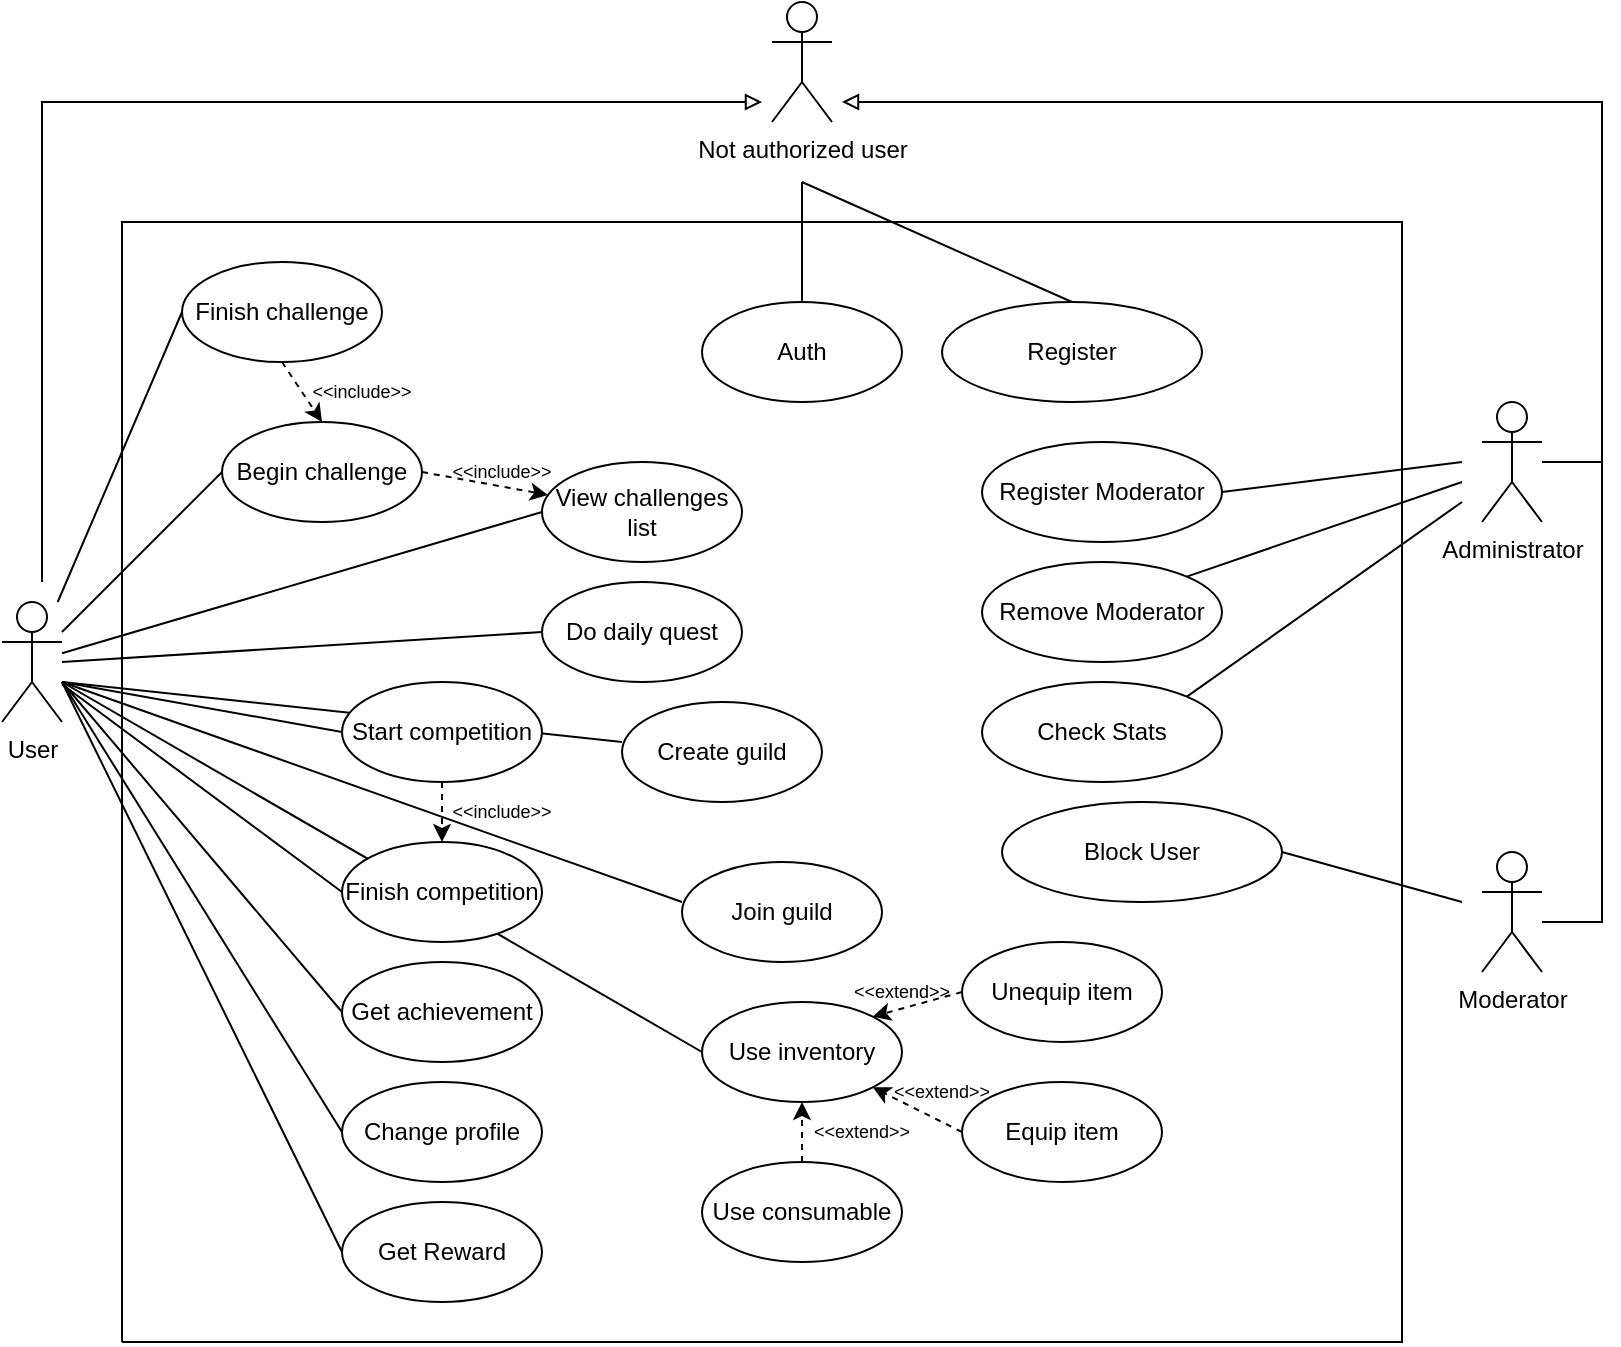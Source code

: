 <mxfile version="13.7.3" type="device"><diagram id="zzHLKyg1kkjLCDUYCBv9" name="Страница 1"><mxGraphModel dx="1550" dy="1022" grid="0" gridSize="10" guides="1" tooltips="1" connect="1" arrows="1" fold="1" page="1" pageScale="1" pageWidth="3300" pageHeight="4681" math="0" shadow="0"><root><mxCell id="0"/><mxCell id="1" parent="0"/><mxCell id="UknDgAU1i_Xjy-P4vniz-45" value="" style="endArrow=none;html=1;rounded=0;fontSize=9;entryX=0;entryY=0.5;entryDx=0;entryDy=0;" parent="1" target="UknDgAU1i_Xjy-P4vniz-44" edge="1"><mxGeometry width="50" height="50" relative="1" as="geometry"><mxPoint x="890" y="510" as="sourcePoint"/><mxPoint x="830" y="660" as="targetPoint"/></mxGeometry></mxCell><mxCell id="UknDgAU1i_Xjy-P4vniz-39" value="" style="endArrow=none;html=1;rounded=0;fontSize=9;" parent="1" edge="1"><mxGeometry width="50" height="50" relative="1" as="geometry"><mxPoint x="890" y="510" as="sourcePoint"/><mxPoint x="1170" y="540" as="targetPoint"/></mxGeometry></mxCell><mxCell id="UknDgAU1i_Xjy-P4vniz-3" value="User" style="shape=umlActor;verticalLabelPosition=bottom;verticalAlign=top;html=1;outlineConnect=0;" parent="1" vertex="1"><mxGeometry x="860" y="470" width="30" height="60" as="geometry"/></mxCell><mxCell id="UknDgAU1i_Xjy-P4vniz-4" value="Moderator" style="shape=umlActor;verticalLabelPosition=bottom;verticalAlign=top;html=1;outlineConnect=0;" parent="1" vertex="1"><mxGeometry x="1600" y="595" width="30" height="60" as="geometry"/></mxCell><mxCell id="UknDgAU1i_Xjy-P4vniz-5" value="Administrator" style="shape=umlActor;verticalLabelPosition=bottom;verticalAlign=top;html=1;outlineConnect=0;" parent="1" vertex="1"><mxGeometry x="1600" y="370" width="30" height="60" as="geometry"/></mxCell><mxCell id="UknDgAU1i_Xjy-P4vniz-6" value="Auth" style="ellipse;whiteSpace=wrap;html=1;" parent="1" vertex="1"><mxGeometry x="1210" y="320" width="100" height="50" as="geometry"/></mxCell><mxCell id="UknDgAU1i_Xjy-P4vniz-7" value="Not authorized user" style="shape=umlActor;verticalLabelPosition=bottom;verticalAlign=top;html=1;outlineConnect=0;" parent="1" vertex="1"><mxGeometry x="1245" y="170" width="30" height="60" as="geometry"/></mxCell><mxCell id="UknDgAU1i_Xjy-P4vniz-8" value="" style="endArrow=block;html=1;rounded=0;endFill=0;" parent="1" edge="1"><mxGeometry width="50" height="50" relative="1" as="geometry"><mxPoint x="880" y="460" as="sourcePoint"/><mxPoint x="1240" y="220" as="targetPoint"/><Array as="points"><mxPoint x="880" y="220"/></Array></mxGeometry></mxCell><mxCell id="UknDgAU1i_Xjy-P4vniz-9" value="" style="endArrow=block;html=1;rounded=0;endFill=0;" parent="1" edge="1"><mxGeometry width="50" height="50" relative="1" as="geometry"><mxPoint x="1630" y="630" as="sourcePoint"/><mxPoint x="1280" y="220" as="targetPoint"/><Array as="points"><mxPoint x="1660" y="630"/><mxPoint x="1660" y="220"/></Array></mxGeometry></mxCell><mxCell id="UknDgAU1i_Xjy-P4vniz-11" value="" style="endArrow=none;html=1;rounded=0;" parent="1" edge="1"><mxGeometry width="50" height="50" relative="1" as="geometry"><mxPoint x="1630" y="400" as="sourcePoint"/><mxPoint x="1660" y="400" as="targetPoint"/></mxGeometry></mxCell><mxCell id="UknDgAU1i_Xjy-P4vniz-12" value="" style="endArrow=none;html=1;rounded=0;exitX=0.5;exitY=0;exitDx=0;exitDy=0;" parent="1" source="UknDgAU1i_Xjy-P4vniz-6" edge="1"><mxGeometry width="50" height="50" relative="1" as="geometry"><mxPoint x="530" y="470" as="sourcePoint"/><mxPoint x="1260" y="260" as="targetPoint"/></mxGeometry></mxCell><mxCell id="UknDgAU1i_Xjy-P4vniz-13" value="View challenges list" style="ellipse;whiteSpace=wrap;html=1;" parent="1" vertex="1"><mxGeometry x="1130" y="400" width="100" height="50" as="geometry"/></mxCell><mxCell id="UknDgAU1i_Xjy-P4vniz-14" value="" style="endArrow=none;html=1;rounded=0;entryX=0;entryY=0.5;entryDx=0;entryDy=0;" parent="1" source="UknDgAU1i_Xjy-P4vniz-3" target="UknDgAU1i_Xjy-P4vniz-13" edge="1"><mxGeometry width="50" height="50" relative="1" as="geometry"><mxPoint x="590" y="600" as="sourcePoint"/><mxPoint x="640" y="550" as="targetPoint"/></mxGeometry></mxCell><mxCell id="UknDgAU1i_Xjy-P4vniz-15" value="Begin challenge" style="ellipse;whiteSpace=wrap;html=1;" parent="1" vertex="1"><mxGeometry x="970" y="380" width="100" height="50" as="geometry"/></mxCell><mxCell id="UknDgAU1i_Xjy-P4vniz-16" value="Finish challenge" style="ellipse;whiteSpace=wrap;html=1;" parent="1" vertex="1"><mxGeometry x="950" y="300" width="100" height="50" as="geometry"/></mxCell><mxCell id="UknDgAU1i_Xjy-P4vniz-17" value="" style="endArrow=classic;html=1;rounded=0;dashed=1;exitX=1;exitY=0.5;exitDx=0;exitDy=0;" parent="1" source="UknDgAU1i_Xjy-P4vniz-15" target="UknDgAU1i_Xjy-P4vniz-13" edge="1"><mxGeometry width="50" height="50" relative="1" as="geometry"><mxPoint x="910" y="810" as="sourcePoint"/><mxPoint x="960" y="760" as="targetPoint"/></mxGeometry></mxCell><mxCell id="UknDgAU1i_Xjy-P4vniz-18" value="&amp;lt;&amp;lt;include&amp;gt;&amp;gt;" style="text;html=1;strokeColor=none;fillColor=none;align=center;verticalAlign=middle;whiteSpace=wrap;rounded=0;fontSize=9;" parent="1" vertex="1"><mxGeometry x="1080" y="390" width="60" height="30" as="geometry"/></mxCell><mxCell id="UknDgAU1i_Xjy-P4vniz-19" value="" style="endArrow=classic;html=1;rounded=0;dashed=1;exitX=0.5;exitY=1;exitDx=0;exitDy=0;entryX=0.5;entryY=0;entryDx=0;entryDy=0;" parent="1" source="UknDgAU1i_Xjy-P4vniz-16" target="UknDgAU1i_Xjy-P4vniz-15" edge="1"><mxGeometry width="50" height="50" relative="1" as="geometry"><mxPoint x="1079.31" y="440" as="sourcePoint"/><mxPoint x="1079.31" y="480" as="targetPoint"/></mxGeometry></mxCell><mxCell id="UknDgAU1i_Xjy-P4vniz-20" value="&amp;lt;&amp;lt;include&amp;gt;&amp;gt;" style="text;html=1;strokeColor=none;fillColor=none;align=center;verticalAlign=middle;whiteSpace=wrap;rounded=0;fontSize=9;" parent="1" vertex="1"><mxGeometry x="1010" y="350" width="60" height="30" as="geometry"/></mxCell><mxCell id="UknDgAU1i_Xjy-P4vniz-21" value="" style="endArrow=none;html=1;rounded=0;fontSize=9;entryX=0;entryY=0.5;entryDx=0;entryDy=0;" parent="1" source="UknDgAU1i_Xjy-P4vniz-3" target="UknDgAU1i_Xjy-P4vniz-15" edge="1"><mxGeometry width="50" height="50" relative="1" as="geometry"><mxPoint x="600" y="560" as="sourcePoint"/><mxPoint x="650" y="510" as="targetPoint"/></mxGeometry></mxCell><mxCell id="UknDgAU1i_Xjy-P4vniz-22" value="" style="endArrow=none;html=1;rounded=0;fontSize=9;entryX=0;entryY=0.5;entryDx=0;entryDy=0;" parent="1" source="UknDgAU1i_Xjy-P4vniz-3" target="UknDgAU1i_Xjy-P4vniz-16" edge="1"><mxGeometry width="50" height="50" relative="1" as="geometry"><mxPoint x="900" y="480" as="sourcePoint"/><mxPoint x="840" y="380" as="targetPoint"/></mxGeometry></mxCell><mxCell id="UknDgAU1i_Xjy-P4vniz-23" value="Start competition" style="ellipse;whiteSpace=wrap;html=1;" parent="1" vertex="1"><mxGeometry x="1030" y="510" width="100" height="50" as="geometry"/></mxCell><mxCell id="UknDgAU1i_Xjy-P4vniz-24" value="Finish competition" style="ellipse;whiteSpace=wrap;html=1;" parent="1" vertex="1"><mxGeometry x="1030" y="590" width="100" height="50" as="geometry"/></mxCell><mxCell id="UknDgAU1i_Xjy-P4vniz-25" value="" style="endArrow=classic;html=1;rounded=0;dashed=1;exitX=0.5;exitY=1;exitDx=0;exitDy=0;entryX=0.5;entryY=0;entryDx=0;entryDy=0;" parent="1" source="UknDgAU1i_Xjy-P4vniz-23" target="UknDgAU1i_Xjy-P4vniz-24" edge="1"><mxGeometry width="50" height="50" relative="1" as="geometry"><mxPoint x="950" y="610" as="sourcePoint"/><mxPoint x="1010" y="660" as="targetPoint"/></mxGeometry></mxCell><mxCell id="UknDgAU1i_Xjy-P4vniz-26" value="&amp;lt;&amp;lt;include&amp;gt;&amp;gt;" style="text;html=1;strokeColor=none;fillColor=none;align=center;verticalAlign=middle;whiteSpace=wrap;rounded=0;fontSize=9;" parent="1" vertex="1"><mxGeometry x="1080" y="560" width="60" height="30" as="geometry"/></mxCell><mxCell id="UknDgAU1i_Xjy-P4vniz-27" value="" style="endArrow=none;html=1;rounded=0;fontSize=9;exitX=0;exitY=0.5;exitDx=0;exitDy=0;" parent="1" source="UknDgAU1i_Xjy-P4vniz-23" edge="1"><mxGeometry width="50" height="50" relative="1" as="geometry"><mxPoint x="1310" y="510" as="sourcePoint"/><mxPoint x="890" y="510" as="targetPoint"/></mxGeometry></mxCell><mxCell id="UknDgAU1i_Xjy-P4vniz-28" value="" style="endArrow=none;html=1;rounded=0;fontSize=9;exitX=0;exitY=0.5;exitDx=0;exitDy=0;" parent="1" source="UknDgAU1i_Xjy-P4vniz-24" target="UknDgAU1i_Xjy-P4vniz-3" edge="1"><mxGeometry width="50" height="50" relative="1" as="geometry"><mxPoint x="1310" y="510" as="sourcePoint"/><mxPoint x="1360" y="460" as="targetPoint"/></mxGeometry></mxCell><mxCell id="UknDgAU1i_Xjy-P4vniz-29" value="Do daily quest" style="ellipse;whiteSpace=wrap;html=1;" parent="1" vertex="1"><mxGeometry x="1130" y="460" width="100" height="50" as="geometry"/></mxCell><mxCell id="UknDgAU1i_Xjy-P4vniz-30" value="" style="endArrow=none;html=1;rounded=0;fontSize=9;entryX=0;entryY=0.5;entryDx=0;entryDy=0;" parent="1" target="UknDgAU1i_Xjy-P4vniz-29" edge="1"><mxGeometry width="50" height="50" relative="1" as="geometry"><mxPoint x="890" y="500" as="sourcePoint"/><mxPoint x="1360" y="460" as="targetPoint"/></mxGeometry></mxCell><mxCell id="UknDgAU1i_Xjy-P4vniz-31" value="Change profile" style="ellipse;whiteSpace=wrap;html=1;" parent="1" vertex="1"><mxGeometry x="1030" y="710" width="100" height="50" as="geometry"/></mxCell><mxCell id="UknDgAU1i_Xjy-P4vniz-32" value="Get achievement" style="ellipse;whiteSpace=wrap;html=1;" parent="1" vertex="1"><mxGeometry x="1030" y="650" width="100" height="50" as="geometry"/></mxCell><mxCell id="UknDgAU1i_Xjy-P4vniz-33" value="" style="endArrow=none;html=1;rounded=0;fontSize=9;entryX=0;entryY=0.5;entryDx=0;entryDy=0;" parent="1" target="UknDgAU1i_Xjy-P4vniz-32" edge="1"><mxGeometry width="50" height="50" relative="1" as="geometry"><mxPoint x="890" y="510" as="sourcePoint"/><mxPoint x="840" y="710" as="targetPoint"/></mxGeometry></mxCell><mxCell id="UknDgAU1i_Xjy-P4vniz-34" value="" style="endArrow=none;html=1;rounded=0;fontSize=9;exitX=0;exitY=0.5;exitDx=0;exitDy=0;" parent="1" source="UknDgAU1i_Xjy-P4vniz-31" edge="1"><mxGeometry width="50" height="50" relative="1" as="geometry"><mxPoint x="860" y="810" as="sourcePoint"/><mxPoint x="890" y="510" as="targetPoint"/></mxGeometry></mxCell><mxCell id="UknDgAU1i_Xjy-P4vniz-36" value="" style="endArrow=none;html=1;rounded=0;fontSize=9;" parent="1" edge="1"><mxGeometry width="50" height="50" relative="1" as="geometry"><mxPoint x="920" y="840" as="sourcePoint"/><mxPoint x="920" y="840" as="targetPoint"/><Array as="points"><mxPoint x="920" y="280"/><mxPoint x="1560" y="280"/><mxPoint x="1560" y="840"/></Array></mxGeometry></mxCell><mxCell id="UknDgAU1i_Xjy-P4vniz-37" value="Get Reward" style="ellipse;whiteSpace=wrap;html=1;" parent="1" vertex="1"><mxGeometry x="1030" y="770" width="100" height="50" as="geometry"/></mxCell><mxCell id="UknDgAU1i_Xjy-P4vniz-38" value="" style="endArrow=none;html=1;rounded=0;fontSize=9;entryX=0;entryY=0.5;entryDx=0;entryDy=0;" parent="1" target="UknDgAU1i_Xjy-P4vniz-37" edge="1"><mxGeometry width="50" height="50" relative="1" as="geometry"><mxPoint x="890" y="510" as="sourcePoint"/><mxPoint x="810" y="750" as="targetPoint"/></mxGeometry></mxCell><mxCell id="UknDgAU1i_Xjy-P4vniz-40" value="Create guild" style="ellipse;whiteSpace=wrap;html=1;" parent="1" vertex="1"><mxGeometry x="1170" y="520" width="100" height="50" as="geometry"/></mxCell><mxCell id="UknDgAU1i_Xjy-P4vniz-41" value="" style="endArrow=none;html=1;rounded=0;fontSize=9;" parent="1" edge="1"><mxGeometry width="50" height="50" relative="1" as="geometry"><mxPoint x="890" y="510" as="sourcePoint"/><mxPoint x="1200" y="620" as="targetPoint"/></mxGeometry></mxCell><mxCell id="UknDgAU1i_Xjy-P4vniz-42" value="Join guild" style="ellipse;whiteSpace=wrap;html=1;" parent="1" vertex="1"><mxGeometry x="1200" y="600" width="100" height="50" as="geometry"/></mxCell><mxCell id="UknDgAU1i_Xjy-P4vniz-44" value="Use inventory" style="ellipse;whiteSpace=wrap;html=1;" parent="1" vertex="1"><mxGeometry x="1210" y="670" width="100" height="50" as="geometry"/></mxCell><mxCell id="UknDgAU1i_Xjy-P4vniz-46" value="Use consumable" style="ellipse;whiteSpace=wrap;html=1;" parent="1" vertex="1"><mxGeometry x="1210" y="750" width="100" height="50" as="geometry"/></mxCell><mxCell id="UknDgAU1i_Xjy-P4vniz-47" value="" style="endArrow=classic;html=1;rounded=0;fontSize=9;dashed=1;entryX=0.5;entryY=1;entryDx=0;entryDy=0;exitX=0.5;exitY=0;exitDx=0;exitDy=0;" parent="1" source="UknDgAU1i_Xjy-P4vniz-46" target="UknDgAU1i_Xjy-P4vniz-44" edge="1"><mxGeometry width="50" height="50" relative="1" as="geometry"><mxPoint x="1240" y="920" as="sourcePoint"/><mxPoint x="1290" y="870" as="targetPoint"/></mxGeometry></mxCell><mxCell id="UknDgAU1i_Xjy-P4vniz-48" value="&amp;lt;&amp;lt;extend&amp;gt;&amp;gt;" style="text;html=1;strokeColor=none;fillColor=none;align=center;verticalAlign=middle;whiteSpace=wrap;rounded=0;fontSize=9;" parent="1" vertex="1"><mxGeometry x="1260" y="720" width="60" height="30" as="geometry"/></mxCell><mxCell id="UknDgAU1i_Xjy-P4vniz-49" value="Unequip item" style="ellipse;whiteSpace=wrap;html=1;" parent="1" vertex="1"><mxGeometry x="1340" y="640" width="100" height="50" as="geometry"/></mxCell><mxCell id="UknDgAU1i_Xjy-P4vniz-50" value="Equip item" style="ellipse;whiteSpace=wrap;html=1;" parent="1" vertex="1"><mxGeometry x="1340" y="710" width="100" height="50" as="geometry"/></mxCell><mxCell id="UknDgAU1i_Xjy-P4vniz-51" value="&amp;lt;&amp;lt;extend&amp;gt;&amp;gt;" style="text;html=1;strokeColor=none;fillColor=none;align=center;verticalAlign=middle;whiteSpace=wrap;rounded=0;fontSize=9;" parent="1" vertex="1"><mxGeometry x="1280" y="650" width="60" height="30" as="geometry"/></mxCell><mxCell id="UknDgAU1i_Xjy-P4vniz-52" value="&amp;lt;&amp;lt;extend&amp;gt;&amp;gt;" style="text;html=1;strokeColor=none;fillColor=none;align=center;verticalAlign=middle;whiteSpace=wrap;rounded=0;fontSize=9;" parent="1" vertex="1"><mxGeometry x="1300" y="700" width="60" height="30" as="geometry"/></mxCell><mxCell id="UknDgAU1i_Xjy-P4vniz-56" value="" style="endArrow=classic;html=1;rounded=0;fontSize=9;dashed=1;entryX=1;entryY=0;entryDx=0;entryDy=0;exitX=0;exitY=0.5;exitDx=0;exitDy=0;" parent="1" source="UknDgAU1i_Xjy-P4vniz-49" target="UknDgAU1i_Xjy-P4vniz-44" edge="1"><mxGeometry x="0.333" y="-60" width="50" height="50" relative="1" as="geometry"><mxPoint x="1350" y="790" as="sourcePoint"/><mxPoint x="1350" y="760" as="targetPoint"/><mxPoint as="offset"/></mxGeometry></mxCell><mxCell id="UknDgAU1i_Xjy-P4vniz-57" value="" style="endArrow=classic;html=1;rounded=0;fontSize=9;dashed=1;entryX=1;entryY=1;entryDx=0;entryDy=0;exitX=0;exitY=0.5;exitDx=0;exitDy=0;" parent="1" source="UknDgAU1i_Xjy-P4vniz-50" target="UknDgAU1i_Xjy-P4vniz-44" edge="1"><mxGeometry x="1" y="-20" width="50" height="50" relative="1" as="geometry"><mxPoint x="1330" y="790" as="sourcePoint"/><mxPoint x="1330" y="760" as="targetPoint"/><mxPoint as="offset"/></mxGeometry></mxCell><mxCell id="UknDgAU1i_Xjy-P4vniz-58" value="Register Moderator" style="ellipse;whiteSpace=wrap;html=1;" parent="1" vertex="1"><mxGeometry x="1350" y="390" width="120" height="50" as="geometry"/></mxCell><mxCell id="UknDgAU1i_Xjy-P4vniz-59" value="Register" style="ellipse;whiteSpace=wrap;html=1;" parent="1" vertex="1"><mxGeometry x="1330" y="320" width="130" height="50" as="geometry"/></mxCell><mxCell id="UknDgAU1i_Xjy-P4vniz-60" value="" style="endArrow=none;html=1;rounded=0;fontSize=9;exitX=0.5;exitY=0;exitDx=0;exitDy=0;" parent="1" source="UknDgAU1i_Xjy-P4vniz-59" edge="1"><mxGeometry width="50" height="50" relative="1" as="geometry"><mxPoint x="750" y="400" as="sourcePoint"/><mxPoint x="1260" y="260" as="targetPoint"/></mxGeometry></mxCell><mxCell id="UknDgAU1i_Xjy-P4vniz-61" value="" style="endArrow=none;html=1;rounded=0;fontSize=9;exitX=1;exitY=0.5;exitDx=0;exitDy=0;" parent="1" source="UknDgAU1i_Xjy-P4vniz-58" edge="1"><mxGeometry width="50" height="50" relative="1" as="geometry"><mxPoint x="1750" y="520" as="sourcePoint"/><mxPoint x="1590" y="400" as="targetPoint"/></mxGeometry></mxCell><mxCell id="UknDgAU1i_Xjy-P4vniz-62" value="Remove Moderator" style="ellipse;whiteSpace=wrap;html=1;" parent="1" vertex="1"><mxGeometry x="1350" y="450" width="120" height="50" as="geometry"/></mxCell><mxCell id="UknDgAU1i_Xjy-P4vniz-63" value="" style="endArrow=none;html=1;rounded=0;fontSize=9;exitX=1;exitY=0;exitDx=0;exitDy=0;" parent="1" source="UknDgAU1i_Xjy-P4vniz-62" edge="1"><mxGeometry width="50" height="50" relative="1" as="geometry"><mxPoint x="1830" y="610" as="sourcePoint"/><mxPoint x="1590" y="410" as="targetPoint"/></mxGeometry></mxCell><mxCell id="UknDgAU1i_Xjy-P4vniz-64" value="Check Stats" style="ellipse;whiteSpace=wrap;html=1;" parent="1" vertex="1"><mxGeometry x="1350" y="510" width="120" height="50" as="geometry"/></mxCell><mxCell id="UknDgAU1i_Xjy-P4vniz-65" value="" style="endArrow=none;html=1;rounded=0;fontSize=9;exitX=1;exitY=0;exitDx=0;exitDy=0;" parent="1" source="UknDgAU1i_Xjy-P4vniz-64" edge="1"><mxGeometry width="50" height="50" relative="1" as="geometry"><mxPoint x="1690" y="520" as="sourcePoint"/><mxPoint x="1590" y="420" as="targetPoint"/></mxGeometry></mxCell><mxCell id="UknDgAU1i_Xjy-P4vniz-66" value="Block User" style="ellipse;whiteSpace=wrap;html=1;" parent="1" vertex="1"><mxGeometry x="1360" y="570" width="140" height="50" as="geometry"/></mxCell><mxCell id="UknDgAU1i_Xjy-P4vniz-67" value="" style="endArrow=none;html=1;rounded=0;fontSize=9;exitX=1;exitY=0.5;exitDx=0;exitDy=0;" parent="1" source="UknDgAU1i_Xjy-P4vniz-66" edge="1"><mxGeometry width="50" height="50" relative="1" as="geometry"><mxPoint x="1710" y="820" as="sourcePoint"/><mxPoint x="1590" y="620" as="targetPoint"/></mxGeometry></mxCell></root></mxGraphModel></diagram></mxfile>